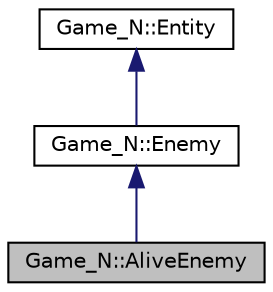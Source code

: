 digraph "Game_N::AliveEnemy"
{
 // LATEX_PDF_SIZE
  edge [fontname="Helvetica",fontsize="10",labelfontname="Helvetica",labelfontsize="10"];
  node [fontname="Helvetica",fontsize="10",shape=record];
  Node1 [label="Game_N::AliveEnemy",height=0.2,width=0.4,color="black", fillcolor="grey75", style="filled", fontcolor="black",tooltip=" "];
  Node2 -> Node1 [dir="back",color="midnightblue",fontsize="10",style="solid"];
  Node2 [label="Game_N::Enemy",height=0.2,width=0.4,color="black", fillcolor="white", style="filled",URL="$classGame__N_1_1Enemy.html",tooltip=" "];
  Node3 -> Node2 [dir="back",color="midnightblue",fontsize="10",style="solid"];
  Node3 [label="Game_N::Entity",height=0.2,width=0.4,color="black", fillcolor="white", style="filled",URL="$classGame__N_1_1Entity.html",tooltip=" "];
}
